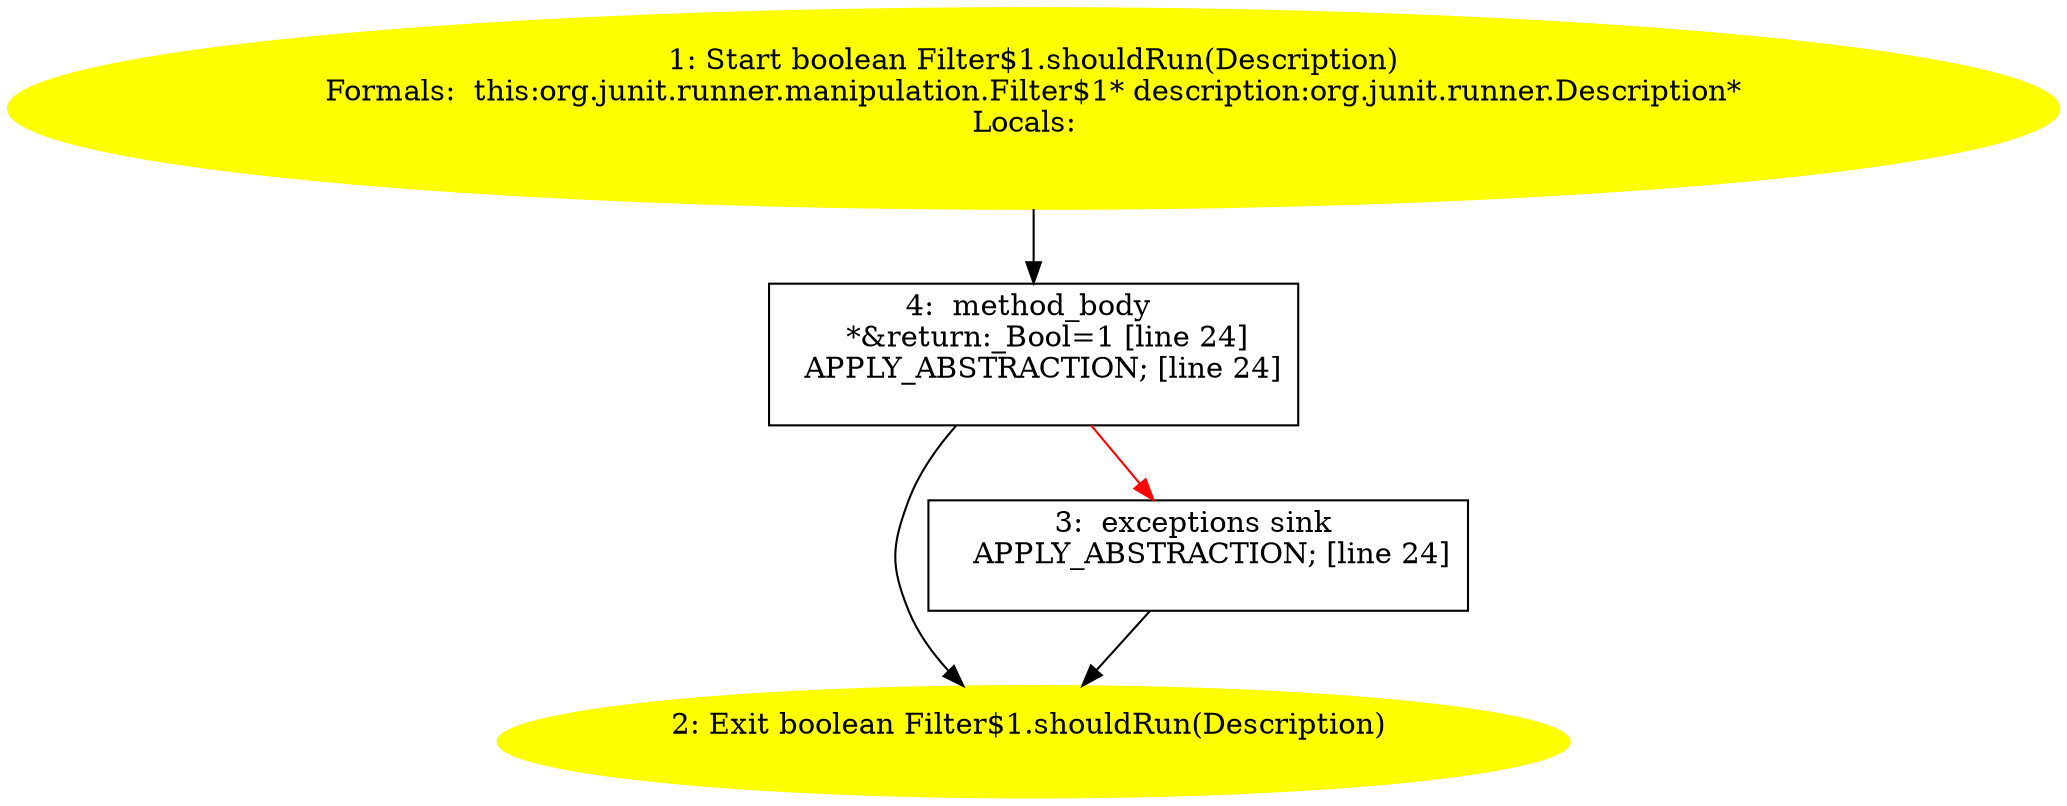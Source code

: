 /* @generated */
digraph cfg {
"org.junit.runner.manipulation.Filter$1.shouldRun(org.junit.runner.Description):boolean.bae96bae5f6ab23ea7c29dd78f09dfe2_1" [label="1: Start boolean Filter$1.shouldRun(Description)\nFormals:  this:org.junit.runner.manipulation.Filter$1* description:org.junit.runner.Description*\nLocals:  \n  " color=yellow style=filled]
	

	 "org.junit.runner.manipulation.Filter$1.shouldRun(org.junit.runner.Description):boolean.bae96bae5f6ab23ea7c29dd78f09dfe2_1" -> "org.junit.runner.manipulation.Filter$1.shouldRun(org.junit.runner.Description):boolean.bae96bae5f6ab23ea7c29dd78f09dfe2_4" ;
"org.junit.runner.manipulation.Filter$1.shouldRun(org.junit.runner.Description):boolean.bae96bae5f6ab23ea7c29dd78f09dfe2_2" [label="2: Exit boolean Filter$1.shouldRun(Description) \n  " color=yellow style=filled]
	

"org.junit.runner.manipulation.Filter$1.shouldRun(org.junit.runner.Description):boolean.bae96bae5f6ab23ea7c29dd78f09dfe2_3" [label="3:  exceptions sink \n   APPLY_ABSTRACTION; [line 24]\n " shape="box"]
	

	 "org.junit.runner.manipulation.Filter$1.shouldRun(org.junit.runner.Description):boolean.bae96bae5f6ab23ea7c29dd78f09dfe2_3" -> "org.junit.runner.manipulation.Filter$1.shouldRun(org.junit.runner.Description):boolean.bae96bae5f6ab23ea7c29dd78f09dfe2_2" ;
"org.junit.runner.manipulation.Filter$1.shouldRun(org.junit.runner.Description):boolean.bae96bae5f6ab23ea7c29dd78f09dfe2_4" [label="4:  method_body \n   *&return:_Bool=1 [line 24]\n  APPLY_ABSTRACTION; [line 24]\n " shape="box"]
	

	 "org.junit.runner.manipulation.Filter$1.shouldRun(org.junit.runner.Description):boolean.bae96bae5f6ab23ea7c29dd78f09dfe2_4" -> "org.junit.runner.manipulation.Filter$1.shouldRun(org.junit.runner.Description):boolean.bae96bae5f6ab23ea7c29dd78f09dfe2_2" ;
	 "org.junit.runner.manipulation.Filter$1.shouldRun(org.junit.runner.Description):boolean.bae96bae5f6ab23ea7c29dd78f09dfe2_4" -> "org.junit.runner.manipulation.Filter$1.shouldRun(org.junit.runner.Description):boolean.bae96bae5f6ab23ea7c29dd78f09dfe2_3" [color="red" ];
}
